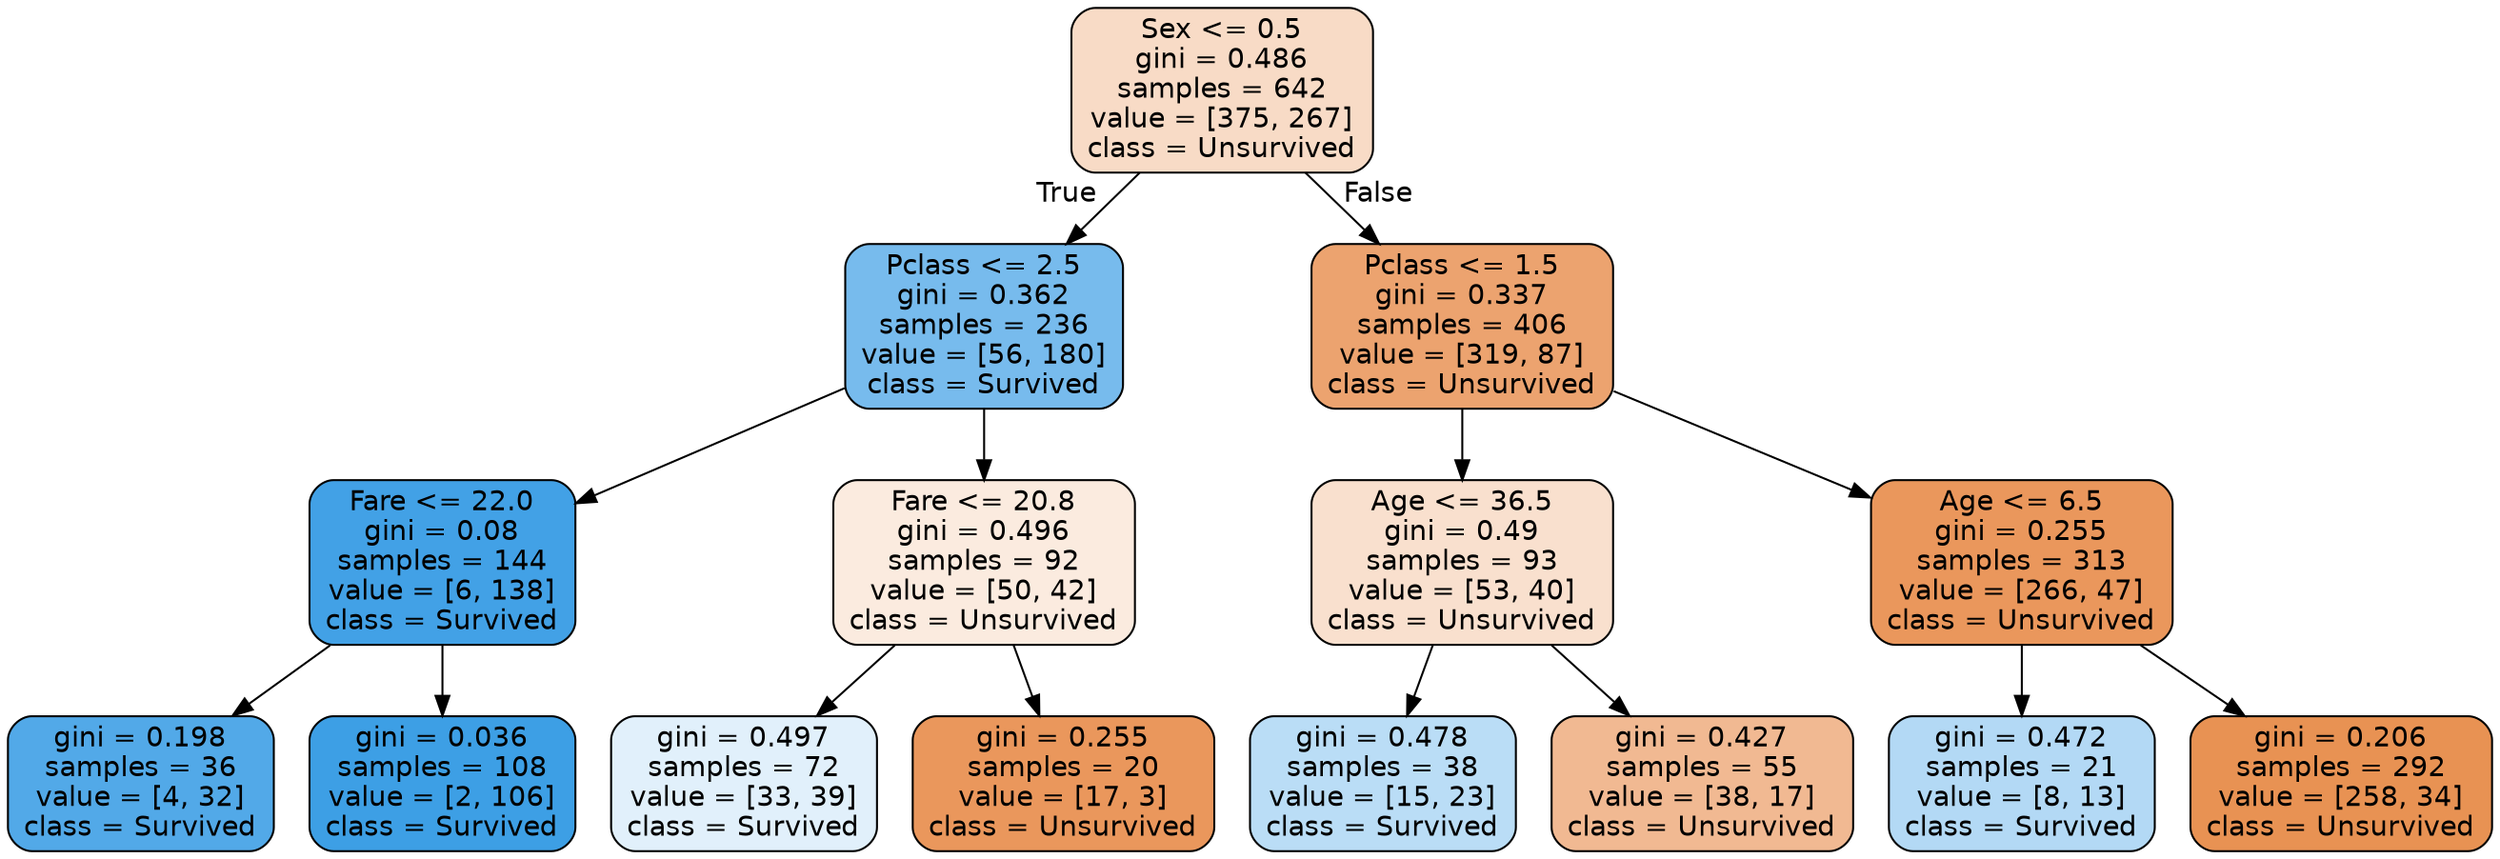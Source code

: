 digraph Tree {
node [shape=box, style="filled, rounded", color="black", fontname=helvetica] ;
edge [fontname=helvetica] ;
0 [label="Sex <= 0.5\ngini = 0.486\nsamples = 642\nvalue = [375, 267]\nclass = Unsurvived", fillcolor="#f8dbc6"] ;
1 [label="Pclass <= 2.5\ngini = 0.362\nsamples = 236\nvalue = [56, 180]\nclass = Survived", fillcolor="#77bbed"] ;
0 -> 1 [labeldistance=2.5, labelangle=45, headlabel="True"] ;
2 [label="Fare <= 22.0\ngini = 0.08\nsamples = 144\nvalue = [6, 138]\nclass = Survived", fillcolor="#42a1e6"] ;
1 -> 2 ;
3 [label="gini = 0.198\nsamples = 36\nvalue = [4, 32]\nclass = Survived", fillcolor="#52a9e8"] ;
2 -> 3 ;
4 [label="gini = 0.036\nsamples = 108\nvalue = [2, 106]\nclass = Survived", fillcolor="#3d9fe5"] ;
2 -> 4 ;
5 [label="Fare <= 20.8\ngini = 0.496\nsamples = 92\nvalue = [50, 42]\nclass = Unsurvived", fillcolor="#fbebdf"] ;
1 -> 5 ;
6 [label="gini = 0.497\nsamples = 72\nvalue = [33, 39]\nclass = Survived", fillcolor="#e1f0fb"] ;
5 -> 6 ;
7 [label="gini = 0.255\nsamples = 20\nvalue = [17, 3]\nclass = Unsurvived", fillcolor="#ea975c"] ;
5 -> 7 ;
8 [label="Pclass <= 1.5\ngini = 0.337\nsamples = 406\nvalue = [319, 87]\nclass = Unsurvived", fillcolor="#eca36f"] ;
0 -> 8 [labeldistance=2.5, labelangle=-45, headlabel="False"] ;
9 [label="Age <= 36.5\ngini = 0.49\nsamples = 93\nvalue = [53, 40]\nclass = Unsurvived", fillcolor="#f9e0ce"] ;
8 -> 9 ;
10 [label="gini = 0.478\nsamples = 38\nvalue = [15, 23]\nclass = Survived", fillcolor="#baddf6"] ;
9 -> 10 ;
11 [label="gini = 0.427\nsamples = 55\nvalue = [38, 17]\nclass = Unsurvived", fillcolor="#f1b992"] ;
9 -> 11 ;
12 [label="Age <= 6.5\ngini = 0.255\nsamples = 313\nvalue = [266, 47]\nclass = Unsurvived", fillcolor="#ea975c"] ;
8 -> 12 ;
13 [label="gini = 0.472\nsamples = 21\nvalue = [8, 13]\nclass = Survived", fillcolor="#b3d9f5"] ;
12 -> 13 ;
14 [label="gini = 0.206\nsamples = 292\nvalue = [258, 34]\nclass = Unsurvived", fillcolor="#e89253"] ;
12 -> 14 ;
}
